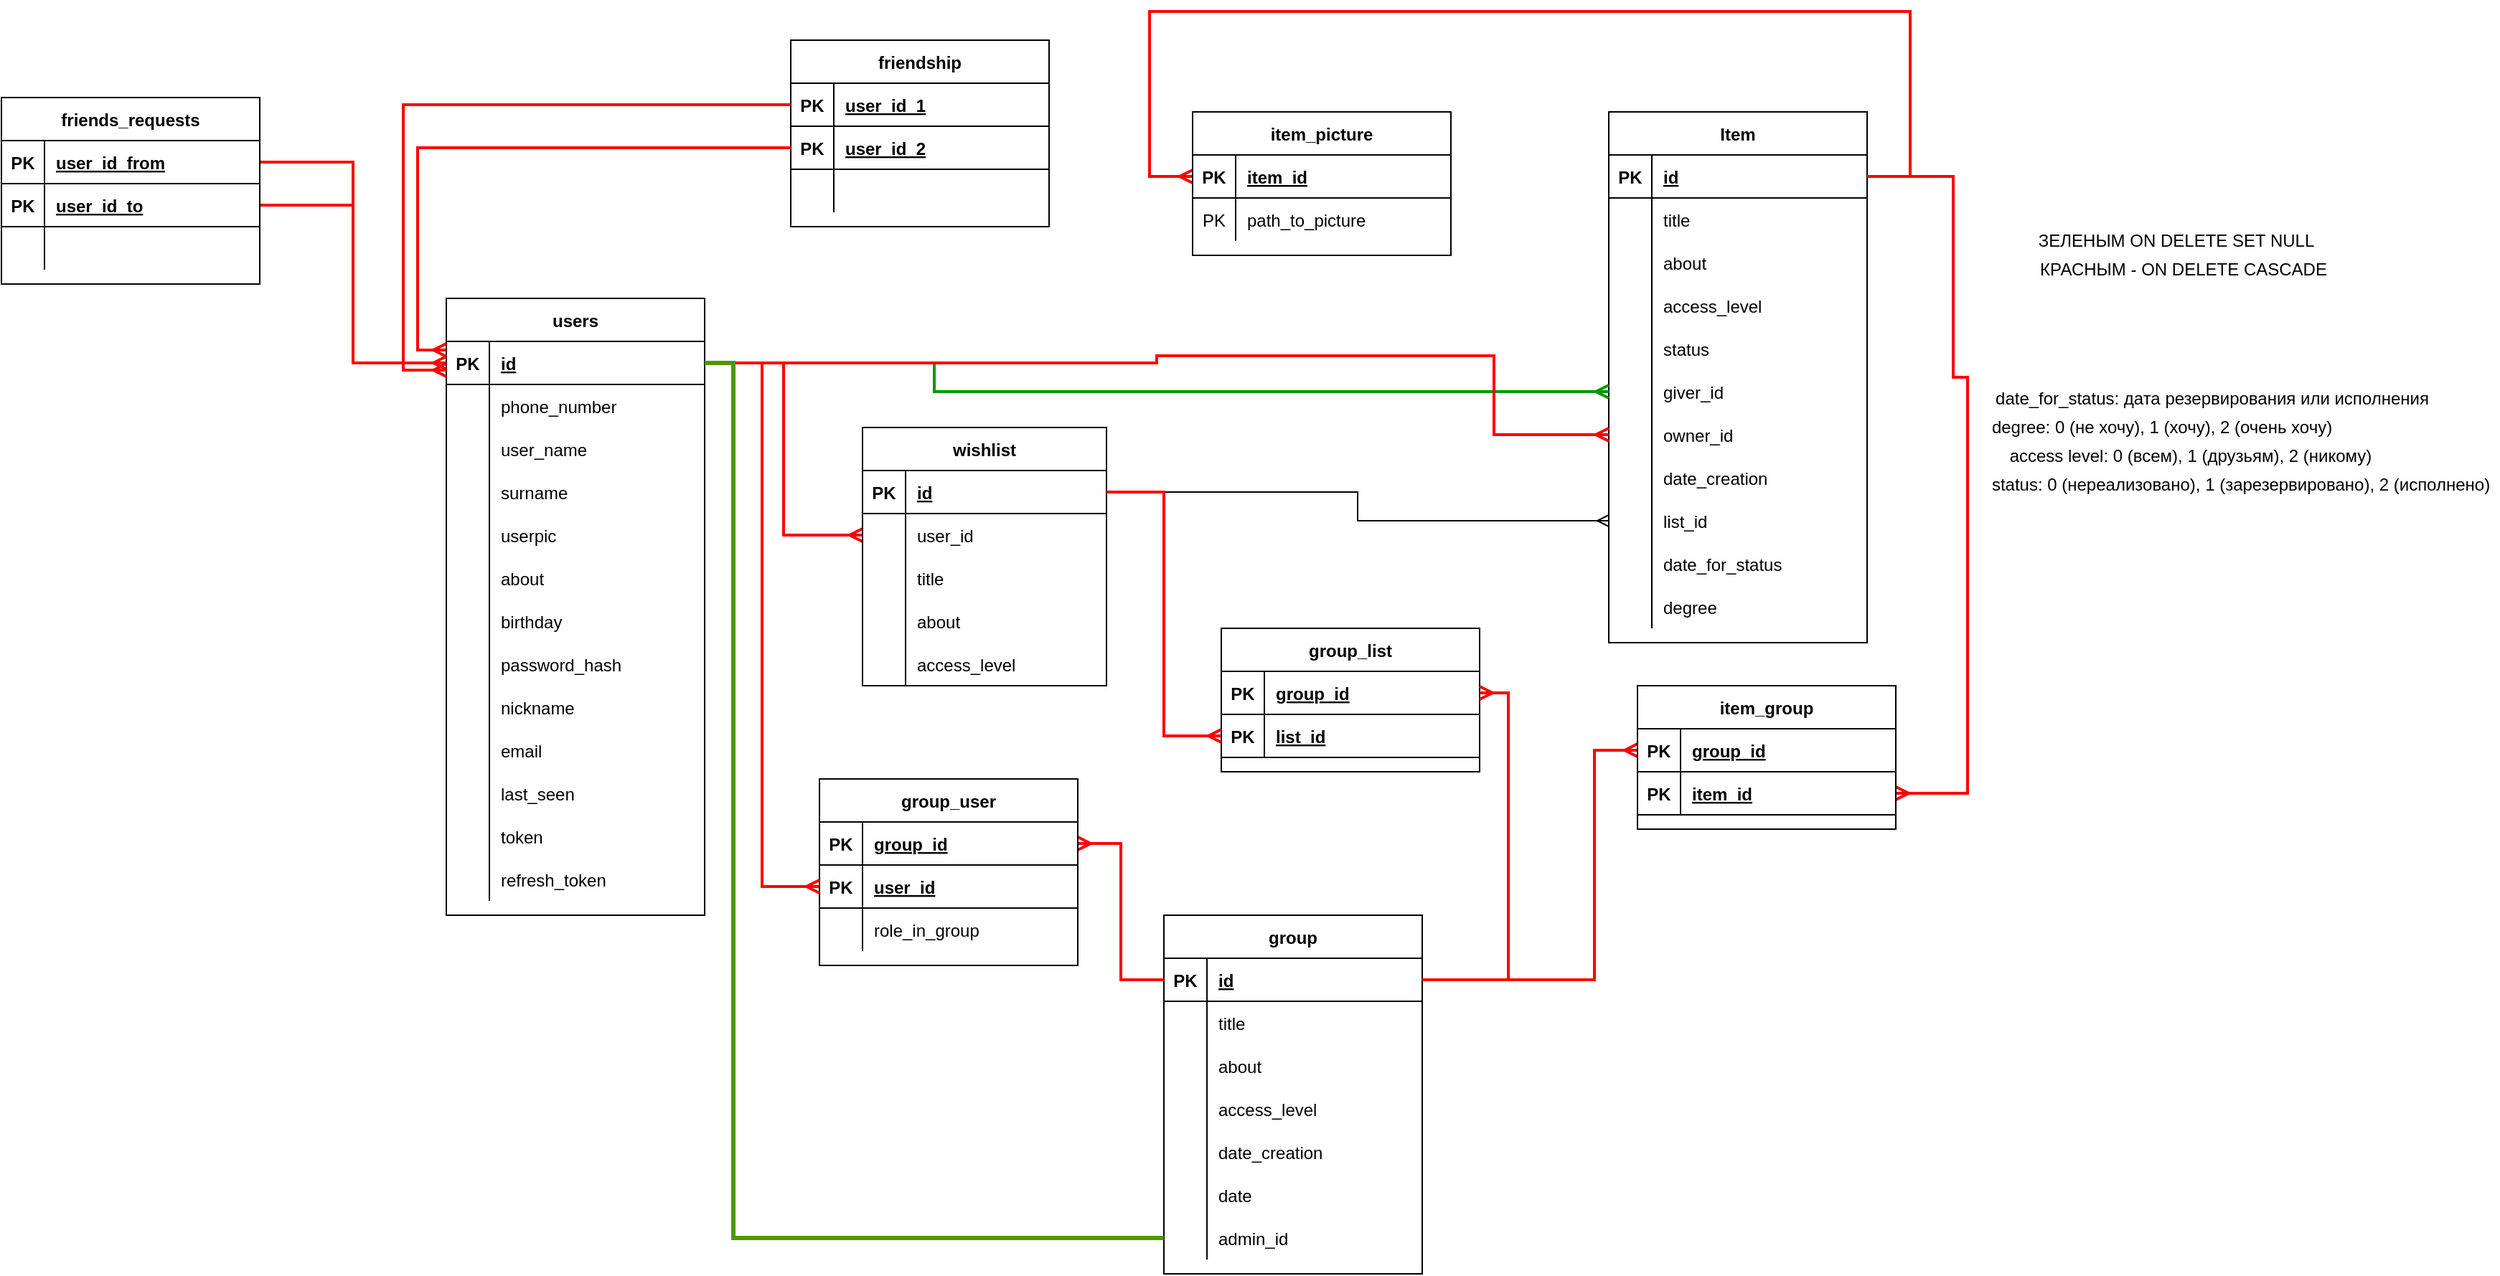 <mxfile version="13.6.2" type="device"><diagram name="Page-1" id="e56a1550-8fbb-45ad-956c-1786394a9013"><mxGraphModel dx="3131" dy="2024" grid="1" gridSize="10" guides="1" tooltips="1" connect="1" arrows="1" fold="1" page="1" pageScale="1" pageWidth="1100" pageHeight="850" background="#ffffff" math="0" shadow="0"><root><mxCell id="0"/><mxCell id="1" parent="0"/><mxCell id="IIOtqMFTye9KN0V40YBl-3" value="users" style="shape=table;startSize=30;container=1;collapsible=1;childLayout=tableLayout;fixedRows=1;rowLines=0;fontStyle=1;align=center;resizeLast=1;" parent="1" vertex="1"><mxGeometry x="50" y="50" width="180" height="430" as="geometry"/></mxCell><mxCell id="IIOtqMFTye9KN0V40YBl-4" value="" style="shape=partialRectangle;collapsible=0;dropTarget=0;pointerEvents=0;fillColor=none;top=0;left=0;bottom=1;right=0;points=[[0,0.5],[1,0.5]];portConstraint=eastwest;" parent="IIOtqMFTye9KN0V40YBl-3" vertex="1"><mxGeometry y="30" width="180" height="30" as="geometry"/></mxCell><mxCell id="IIOtqMFTye9KN0V40YBl-5" value="PK" style="shape=partialRectangle;connectable=0;fillColor=none;top=0;left=0;bottom=0;right=0;fontStyle=1;overflow=hidden;" parent="IIOtqMFTye9KN0V40YBl-4" vertex="1"><mxGeometry width="30" height="30" as="geometry"/></mxCell><mxCell id="IIOtqMFTye9KN0V40YBl-6" value="id" style="shape=partialRectangle;connectable=0;fillColor=none;top=0;left=0;bottom=0;right=0;align=left;spacingLeft=6;fontStyle=5;overflow=hidden;" parent="IIOtqMFTye9KN0V40YBl-4" vertex="1"><mxGeometry x="30" width="150" height="30" as="geometry"/></mxCell><mxCell id="IIOtqMFTye9KN0V40YBl-7" value="" style="shape=partialRectangle;collapsible=0;dropTarget=0;pointerEvents=0;fillColor=none;top=0;left=0;bottom=0;right=0;points=[[0,0.5],[1,0.5]];portConstraint=eastwest;" parent="IIOtqMFTye9KN0V40YBl-3" vertex="1"><mxGeometry y="60" width="180" height="30" as="geometry"/></mxCell><mxCell id="IIOtqMFTye9KN0V40YBl-8" value="" style="shape=partialRectangle;connectable=0;fillColor=none;top=0;left=0;bottom=0;right=0;editable=1;overflow=hidden;" parent="IIOtqMFTye9KN0V40YBl-7" vertex="1"><mxGeometry width="30" height="30" as="geometry"/></mxCell><mxCell id="IIOtqMFTye9KN0V40YBl-9" value="phone_number" style="shape=partialRectangle;connectable=0;fillColor=none;top=0;left=0;bottom=0;right=0;align=left;spacingLeft=6;overflow=hidden;" parent="IIOtqMFTye9KN0V40YBl-7" vertex="1"><mxGeometry x="30" width="150" height="30" as="geometry"/></mxCell><mxCell id="IIOtqMFTye9KN0V40YBl-10" value="" style="shape=partialRectangle;collapsible=0;dropTarget=0;pointerEvents=0;fillColor=none;top=0;left=0;bottom=0;right=0;points=[[0,0.5],[1,0.5]];portConstraint=eastwest;" parent="IIOtqMFTye9KN0V40YBl-3" vertex="1"><mxGeometry y="90" width="180" height="30" as="geometry"/></mxCell><mxCell id="IIOtqMFTye9KN0V40YBl-11" value="" style="shape=partialRectangle;connectable=0;fillColor=none;top=0;left=0;bottom=0;right=0;editable=1;overflow=hidden;" parent="IIOtqMFTye9KN0V40YBl-10" vertex="1"><mxGeometry width="30" height="30" as="geometry"/></mxCell><mxCell id="IIOtqMFTye9KN0V40YBl-12" value="user_name" style="shape=partialRectangle;connectable=0;fillColor=none;top=0;left=0;bottom=0;right=0;align=left;spacingLeft=6;overflow=hidden;" parent="IIOtqMFTye9KN0V40YBl-10" vertex="1"><mxGeometry x="30" width="150" height="30" as="geometry"/></mxCell><mxCell id="IIOtqMFTye9KN0V40YBl-13" value="" style="shape=partialRectangle;collapsible=0;dropTarget=0;pointerEvents=0;fillColor=none;top=0;left=0;bottom=0;right=0;points=[[0,0.5],[1,0.5]];portConstraint=eastwest;" parent="IIOtqMFTye9KN0V40YBl-3" vertex="1"><mxGeometry y="120" width="180" height="30" as="geometry"/></mxCell><mxCell id="IIOtqMFTye9KN0V40YBl-14" value="" style="shape=partialRectangle;connectable=0;fillColor=none;top=0;left=0;bottom=0;right=0;editable=1;overflow=hidden;" parent="IIOtqMFTye9KN0V40YBl-13" vertex="1"><mxGeometry width="30" height="30" as="geometry"/></mxCell><mxCell id="IIOtqMFTye9KN0V40YBl-15" value="surname" style="shape=partialRectangle;connectable=0;fillColor=none;top=0;left=0;bottom=0;right=0;align=left;spacingLeft=6;overflow=hidden;" parent="IIOtqMFTye9KN0V40YBl-13" vertex="1"><mxGeometry x="30" width="150" height="30" as="geometry"/></mxCell><mxCell id="IIOtqMFTye9KN0V40YBl-61" value="" style="shape=partialRectangle;collapsible=0;dropTarget=0;pointerEvents=0;fillColor=none;top=0;left=0;bottom=0;right=0;points=[[0,0.5],[1,0.5]];portConstraint=eastwest;" parent="IIOtqMFTye9KN0V40YBl-3" vertex="1"><mxGeometry y="150" width="180" height="30" as="geometry"/></mxCell><mxCell id="IIOtqMFTye9KN0V40YBl-62" value="" style="shape=partialRectangle;connectable=0;fillColor=none;top=0;left=0;bottom=0;right=0;editable=1;overflow=hidden;" parent="IIOtqMFTye9KN0V40YBl-61" vertex="1"><mxGeometry width="30" height="30" as="geometry"/></mxCell><mxCell id="IIOtqMFTye9KN0V40YBl-63" value="userpic" style="shape=partialRectangle;connectable=0;fillColor=none;top=0;left=0;bottom=0;right=0;align=left;spacingLeft=6;overflow=hidden;" parent="IIOtqMFTye9KN0V40YBl-61" vertex="1"><mxGeometry x="30" width="150" height="30" as="geometry"/></mxCell><mxCell id="IIOtqMFTye9KN0V40YBl-64" value="" style="shape=partialRectangle;collapsible=0;dropTarget=0;pointerEvents=0;fillColor=none;top=0;left=0;bottom=0;right=0;points=[[0,0.5],[1,0.5]];portConstraint=eastwest;" parent="IIOtqMFTye9KN0V40YBl-3" vertex="1"><mxGeometry y="180" width="180" height="30" as="geometry"/></mxCell><mxCell id="IIOtqMFTye9KN0V40YBl-65" value="" style="shape=partialRectangle;connectable=0;fillColor=none;top=0;left=0;bottom=0;right=0;editable=1;overflow=hidden;" parent="IIOtqMFTye9KN0V40YBl-64" vertex="1"><mxGeometry width="30" height="30" as="geometry"/></mxCell><mxCell id="IIOtqMFTye9KN0V40YBl-66" value="about" style="shape=partialRectangle;connectable=0;fillColor=none;top=0;left=0;bottom=0;right=0;align=left;spacingLeft=6;overflow=hidden;" parent="IIOtqMFTye9KN0V40YBl-64" vertex="1"><mxGeometry x="30" width="150" height="30" as="geometry"/></mxCell><mxCell id="9HHiYU_C0pXBJQr-bdQ1-1" value="" style="shape=partialRectangle;collapsible=0;dropTarget=0;pointerEvents=0;fillColor=none;top=0;left=0;bottom=0;right=0;points=[[0,0.5],[1,0.5]];portConstraint=eastwest;" parent="IIOtqMFTye9KN0V40YBl-3" vertex="1"><mxGeometry y="210" width="180" height="30" as="geometry"/></mxCell><mxCell id="9HHiYU_C0pXBJQr-bdQ1-2" value="" style="shape=partialRectangle;connectable=0;fillColor=none;top=0;left=0;bottom=0;right=0;editable=1;overflow=hidden;" parent="9HHiYU_C0pXBJQr-bdQ1-1" vertex="1"><mxGeometry width="30" height="30" as="geometry"/></mxCell><mxCell id="9HHiYU_C0pXBJQr-bdQ1-3" value="birthday" style="shape=partialRectangle;connectable=0;fillColor=none;top=0;left=0;bottom=0;right=0;align=left;spacingLeft=6;overflow=hidden;" parent="9HHiYU_C0pXBJQr-bdQ1-1" vertex="1"><mxGeometry x="30" width="150" height="30" as="geometry"/></mxCell><mxCell id="wVxshqWMa3lvSobCaN4X-7" value="" style="shape=partialRectangle;collapsible=0;dropTarget=0;pointerEvents=0;fillColor=none;top=0;left=0;bottom=0;right=0;points=[[0,0.5],[1,0.5]];portConstraint=eastwest;" parent="IIOtqMFTye9KN0V40YBl-3" vertex="1"><mxGeometry y="240" width="180" height="30" as="geometry"/></mxCell><mxCell id="wVxshqWMa3lvSobCaN4X-8" value="" style="shape=partialRectangle;connectable=0;fillColor=none;top=0;left=0;bottom=0;right=0;editable=1;overflow=hidden;" parent="wVxshqWMa3lvSobCaN4X-7" vertex="1"><mxGeometry width="30" height="30" as="geometry"/></mxCell><mxCell id="wVxshqWMa3lvSobCaN4X-9" value="password_hash" style="shape=partialRectangle;connectable=0;fillColor=none;top=0;left=0;bottom=0;right=0;align=left;spacingLeft=6;overflow=hidden;" parent="wVxshqWMa3lvSobCaN4X-7" vertex="1"><mxGeometry x="30" width="150" height="30" as="geometry"/></mxCell><mxCell id="9HHiYU_C0pXBJQr-bdQ1-4" value="" style="shape=partialRectangle;collapsible=0;dropTarget=0;pointerEvents=0;fillColor=none;top=0;left=0;bottom=0;right=0;points=[[0,0.5],[1,0.5]];portConstraint=eastwest;" parent="IIOtqMFTye9KN0V40YBl-3" vertex="1"><mxGeometry y="270" width="180" height="30" as="geometry"/></mxCell><mxCell id="9HHiYU_C0pXBJQr-bdQ1-5" value="" style="shape=partialRectangle;connectable=0;fillColor=none;top=0;left=0;bottom=0;right=0;editable=1;overflow=hidden;" parent="9HHiYU_C0pXBJQr-bdQ1-4" vertex="1"><mxGeometry width="30" height="30" as="geometry"/></mxCell><mxCell id="9HHiYU_C0pXBJQr-bdQ1-6" value="nickname" style="shape=partialRectangle;connectable=0;fillColor=none;top=0;left=0;bottom=0;right=0;align=left;spacingLeft=6;overflow=hidden;" parent="9HHiYU_C0pXBJQr-bdQ1-4" vertex="1"><mxGeometry x="30" width="150" height="30" as="geometry"/></mxCell><mxCell id="wVxshqWMa3lvSobCaN4X-10" value="" style="shape=partialRectangle;collapsible=0;dropTarget=0;pointerEvents=0;fillColor=none;top=0;left=0;bottom=0;right=0;points=[[0,0.5],[1,0.5]];portConstraint=eastwest;" parent="IIOtqMFTye9KN0V40YBl-3" vertex="1"><mxGeometry y="300" width="180" height="30" as="geometry"/></mxCell><mxCell id="wVxshqWMa3lvSobCaN4X-11" value="" style="shape=partialRectangle;connectable=0;fillColor=none;top=0;left=0;bottom=0;right=0;editable=1;overflow=hidden;" parent="wVxshqWMa3lvSobCaN4X-10" vertex="1"><mxGeometry width="30" height="30" as="geometry"/></mxCell><mxCell id="wVxshqWMa3lvSobCaN4X-12" value="email" style="shape=partialRectangle;connectable=0;fillColor=none;top=0;left=0;bottom=0;right=0;align=left;spacingLeft=6;overflow=hidden;" parent="wVxshqWMa3lvSobCaN4X-10" vertex="1"><mxGeometry x="30" width="150" height="30" as="geometry"/></mxCell><mxCell id="9HHiYU_C0pXBJQr-bdQ1-64" value="" style="shape=partialRectangle;collapsible=0;dropTarget=0;pointerEvents=0;fillColor=none;top=0;left=0;bottom=0;right=0;points=[[0,0.5],[1,0.5]];portConstraint=eastwest;" parent="IIOtqMFTye9KN0V40YBl-3" vertex="1"><mxGeometry y="330" width="180" height="30" as="geometry"/></mxCell><mxCell id="9HHiYU_C0pXBJQr-bdQ1-65" value="" style="shape=partialRectangle;connectable=0;fillColor=none;top=0;left=0;bottom=0;right=0;editable=1;overflow=hidden;" parent="9HHiYU_C0pXBJQr-bdQ1-64" vertex="1"><mxGeometry width="30" height="30" as="geometry"/></mxCell><mxCell id="9HHiYU_C0pXBJQr-bdQ1-66" value="last_seen" style="shape=partialRectangle;connectable=0;fillColor=none;top=0;left=0;bottom=0;right=0;align=left;spacingLeft=6;overflow=hidden;" parent="9HHiYU_C0pXBJQr-bdQ1-64" vertex="1"><mxGeometry x="30" width="150" height="30" as="geometry"/></mxCell><mxCell id="qOTaY9W5OBrxQEoX92ps-3" value="" style="shape=partialRectangle;collapsible=0;dropTarget=0;pointerEvents=0;fillColor=none;top=0;left=0;bottom=0;right=0;points=[[0,0.5],[1,0.5]];portConstraint=eastwest;" parent="IIOtqMFTye9KN0V40YBl-3" vertex="1"><mxGeometry y="360" width="180" height="30" as="geometry"/></mxCell><mxCell id="qOTaY9W5OBrxQEoX92ps-4" value="" style="shape=partialRectangle;connectable=0;fillColor=none;top=0;left=0;bottom=0;right=0;editable=1;overflow=hidden;" parent="qOTaY9W5OBrxQEoX92ps-3" vertex="1"><mxGeometry width="30" height="30" as="geometry"/></mxCell><mxCell id="qOTaY9W5OBrxQEoX92ps-5" value="token" style="shape=partialRectangle;connectable=0;fillColor=none;top=0;left=0;bottom=0;right=0;align=left;spacingLeft=6;overflow=hidden;" parent="qOTaY9W5OBrxQEoX92ps-3" vertex="1"><mxGeometry x="30" width="150" height="30" as="geometry"/></mxCell><mxCell id="rJw-iXFYRfuMG_GMG_CK-58" value="" style="shape=partialRectangle;collapsible=0;dropTarget=0;pointerEvents=0;fillColor=none;top=0;left=0;bottom=0;right=0;points=[[0,0.5],[1,0.5]];portConstraint=eastwest;" parent="IIOtqMFTye9KN0V40YBl-3" vertex="1"><mxGeometry y="390" width="180" height="30" as="geometry"/></mxCell><mxCell id="rJw-iXFYRfuMG_GMG_CK-59" value="" style="shape=partialRectangle;connectable=0;fillColor=none;top=0;left=0;bottom=0;right=0;editable=1;overflow=hidden;" parent="rJw-iXFYRfuMG_GMG_CK-58" vertex="1"><mxGeometry width="30" height="30" as="geometry"/></mxCell><mxCell id="rJw-iXFYRfuMG_GMG_CK-60" value="refresh_token" style="shape=partialRectangle;connectable=0;fillColor=none;top=0;left=0;bottom=0;right=0;align=left;spacingLeft=6;overflow=hidden;" parent="rJw-iXFYRfuMG_GMG_CK-58" vertex="1"><mxGeometry x="30" width="150" height="30" as="geometry"/></mxCell><mxCell id="IIOtqMFTye9KN0V40YBl-94" style="edgeStyle=orthogonalEdgeStyle;rounded=0;orthogonalLoop=1;jettySize=auto;html=1;exitX=1;exitY=0.5;exitDx=0;exitDy=0;entryX=0;entryY=0.5;entryDx=0;entryDy=0;endArrow=ERmany;endFill=0;strokeColor=#FF0000;strokeWidth=2;" parent="1" source="IIOtqMFTye9KN0V40YBl-4" target="IIOtqMFTye9KN0V40YBl-85" edge="1"><mxGeometry relative="1" as="geometry"/></mxCell><mxCell id="IIOtqMFTye9KN0V40YBl-29" value="group" style="shape=table;startSize=30;container=1;collapsible=1;childLayout=tableLayout;fixedRows=1;rowLines=0;fontStyle=1;align=center;resizeLast=1;" parent="1" vertex="1"><mxGeometry x="550" y="480" width="180" height="250" as="geometry"/></mxCell><mxCell id="IIOtqMFTye9KN0V40YBl-30" value="" style="shape=partialRectangle;collapsible=0;dropTarget=0;pointerEvents=0;fillColor=none;top=0;left=0;bottom=1;right=0;points=[[0,0.5],[1,0.5]];portConstraint=eastwest;" parent="IIOtqMFTye9KN0V40YBl-29" vertex="1"><mxGeometry y="30" width="180" height="30" as="geometry"/></mxCell><mxCell id="IIOtqMFTye9KN0V40YBl-31" value="PK" style="shape=partialRectangle;connectable=0;fillColor=none;top=0;left=0;bottom=0;right=0;fontStyle=1;overflow=hidden;" parent="IIOtqMFTye9KN0V40YBl-30" vertex="1"><mxGeometry width="30" height="30" as="geometry"/></mxCell><mxCell id="IIOtqMFTye9KN0V40YBl-32" value="id" style="shape=partialRectangle;connectable=0;fillColor=none;top=0;left=0;bottom=0;right=0;align=left;spacingLeft=6;fontStyle=5;overflow=hidden;" parent="IIOtqMFTye9KN0V40YBl-30" vertex="1"><mxGeometry x="30" width="150" height="30" as="geometry"/></mxCell><mxCell id="IIOtqMFTye9KN0V40YBl-33" value="" style="shape=partialRectangle;collapsible=0;dropTarget=0;pointerEvents=0;fillColor=none;top=0;left=0;bottom=0;right=0;points=[[0,0.5],[1,0.5]];portConstraint=eastwest;" parent="IIOtqMFTye9KN0V40YBl-29" vertex="1"><mxGeometry y="60" width="180" height="30" as="geometry"/></mxCell><mxCell id="IIOtqMFTye9KN0V40YBl-34" value="" style="shape=partialRectangle;connectable=0;fillColor=none;top=0;left=0;bottom=0;right=0;editable=1;overflow=hidden;" parent="IIOtqMFTye9KN0V40YBl-33" vertex="1"><mxGeometry width="30" height="30" as="geometry"/></mxCell><mxCell id="IIOtqMFTye9KN0V40YBl-35" value="title" style="shape=partialRectangle;connectable=0;fillColor=none;top=0;left=0;bottom=0;right=0;align=left;spacingLeft=6;overflow=hidden;" parent="IIOtqMFTye9KN0V40YBl-33" vertex="1"><mxGeometry x="30" width="150" height="30" as="geometry"/></mxCell><mxCell id="IIOtqMFTye9KN0V40YBl-36" value="" style="shape=partialRectangle;collapsible=0;dropTarget=0;pointerEvents=0;fillColor=none;top=0;left=0;bottom=0;right=0;points=[[0,0.5],[1,0.5]];portConstraint=eastwest;" parent="IIOtqMFTye9KN0V40YBl-29" vertex="1"><mxGeometry y="90" width="180" height="30" as="geometry"/></mxCell><mxCell id="IIOtqMFTye9KN0V40YBl-37" value="" style="shape=partialRectangle;connectable=0;fillColor=none;top=0;left=0;bottom=0;right=0;editable=1;overflow=hidden;" parent="IIOtqMFTye9KN0V40YBl-36" vertex="1"><mxGeometry width="30" height="30" as="geometry"/></mxCell><mxCell id="IIOtqMFTye9KN0V40YBl-38" value="about" style="shape=partialRectangle;connectable=0;fillColor=none;top=0;left=0;bottom=0;right=0;align=left;spacingLeft=6;overflow=hidden;" parent="IIOtqMFTye9KN0V40YBl-36" vertex="1"><mxGeometry x="30" width="150" height="30" as="geometry"/></mxCell><mxCell id="QzwkcTom_vMBd4Zuhqg8-27" value="" style="shape=partialRectangle;collapsible=0;dropTarget=0;pointerEvents=0;fillColor=none;top=0;left=0;bottom=0;right=0;points=[[0,0.5],[1,0.5]];portConstraint=eastwest;" parent="IIOtqMFTye9KN0V40YBl-29" vertex="1"><mxGeometry y="120" width="180" height="30" as="geometry"/></mxCell><mxCell id="QzwkcTom_vMBd4Zuhqg8-28" value="" style="shape=partialRectangle;connectable=0;fillColor=none;top=0;left=0;bottom=0;right=0;editable=1;overflow=hidden;" parent="QzwkcTom_vMBd4Zuhqg8-27" vertex="1"><mxGeometry width="30" height="30" as="geometry"/></mxCell><mxCell id="QzwkcTom_vMBd4Zuhqg8-29" value="access_level" style="shape=partialRectangle;connectable=0;fillColor=none;top=0;left=0;bottom=0;right=0;align=left;spacingLeft=6;overflow=hidden;" parent="QzwkcTom_vMBd4Zuhqg8-27" vertex="1"><mxGeometry x="30" width="150" height="30" as="geometry"/></mxCell><mxCell id="QzwkcTom_vMBd4Zuhqg8-30" value="" style="shape=partialRectangle;collapsible=0;dropTarget=0;pointerEvents=0;fillColor=none;top=0;left=0;bottom=0;right=0;points=[[0,0.5],[1,0.5]];portConstraint=eastwest;" parent="IIOtqMFTye9KN0V40YBl-29" vertex="1"><mxGeometry y="150" width="180" height="30" as="geometry"/></mxCell><mxCell id="QzwkcTom_vMBd4Zuhqg8-31" value="" style="shape=partialRectangle;connectable=0;fillColor=none;top=0;left=0;bottom=0;right=0;editable=1;overflow=hidden;" parent="QzwkcTom_vMBd4Zuhqg8-30" vertex="1"><mxGeometry width="30" height="30" as="geometry"/></mxCell><mxCell id="QzwkcTom_vMBd4Zuhqg8-32" value="date_creation" style="shape=partialRectangle;connectable=0;fillColor=none;top=0;left=0;bottom=0;right=0;align=left;spacingLeft=6;overflow=hidden;" parent="QzwkcTom_vMBd4Zuhqg8-30" vertex="1"><mxGeometry x="30" width="150" height="30" as="geometry"/></mxCell><mxCell id="Wduv5U0gaLyTDMlgZV-o-1" value="" style="shape=partialRectangle;collapsible=0;dropTarget=0;pointerEvents=0;fillColor=none;top=0;left=0;bottom=0;right=0;points=[[0,0.5],[1,0.5]];portConstraint=eastwest;" parent="IIOtqMFTye9KN0V40YBl-29" vertex="1"><mxGeometry y="180" width="180" height="30" as="geometry"/></mxCell><mxCell id="Wduv5U0gaLyTDMlgZV-o-2" value="" style="shape=partialRectangle;connectable=0;fillColor=none;top=0;left=0;bottom=0;right=0;editable=1;overflow=hidden;" parent="Wduv5U0gaLyTDMlgZV-o-1" vertex="1"><mxGeometry width="30" height="30" as="geometry"/></mxCell><mxCell id="Wduv5U0gaLyTDMlgZV-o-3" value="date" style="shape=partialRectangle;connectable=0;fillColor=none;top=0;left=0;bottom=0;right=0;align=left;spacingLeft=6;overflow=hidden;" parent="Wduv5U0gaLyTDMlgZV-o-1" vertex="1"><mxGeometry x="30" width="150" height="30" as="geometry"/></mxCell><mxCell id="IIOtqMFTye9KN0V40YBl-39" value="" style="shape=partialRectangle;collapsible=0;dropTarget=0;pointerEvents=0;fillColor=none;top=0;left=0;bottom=0;right=0;points=[[0,0.5],[1,0.5]];portConstraint=eastwest;" parent="IIOtqMFTye9KN0V40YBl-29" vertex="1"><mxGeometry y="210" width="180" height="30" as="geometry"/></mxCell><mxCell id="IIOtqMFTye9KN0V40YBl-40" value="" style="shape=partialRectangle;connectable=0;fillColor=none;top=0;left=0;bottom=0;right=0;editable=1;overflow=hidden;" parent="IIOtqMFTye9KN0V40YBl-39" vertex="1"><mxGeometry width="30" height="30" as="geometry"/></mxCell><mxCell id="IIOtqMFTye9KN0V40YBl-41" value="admin_id" style="shape=partialRectangle;connectable=0;fillColor=none;top=0;left=0;bottom=0;right=0;align=left;spacingLeft=6;overflow=hidden;" parent="IIOtqMFTye9KN0V40YBl-39" vertex="1"><mxGeometry x="30" width="150" height="30" as="geometry"/></mxCell><mxCell id="IIOtqMFTye9KN0V40YBl-132" style="edgeStyle=orthogonalEdgeStyle;rounded=0;orthogonalLoop=1;jettySize=auto;html=1;exitX=1;exitY=0.5;exitDx=0;exitDy=0;endArrow=ERmany;endFill=0;entryX=0;entryY=0.5;entryDx=0;entryDy=0;" parent="1" source="IIOtqMFTye9KN0V40YBl-82" target="9HHiYU_C0pXBJQr-bdQ1-72" edge="1"><mxGeometry relative="1" as="geometry"><mxPoint x="750" y="195" as="targetPoint"/></mxGeometry></mxCell><mxCell id="IIOtqMFTye9KN0V40YBl-141" style="edgeStyle=orthogonalEdgeStyle;rounded=0;orthogonalLoop=1;jettySize=auto;html=1;exitX=1;exitY=0.5;exitDx=0;exitDy=0;entryX=0;entryY=0.5;entryDx=0;entryDy=0;endArrow=ERmany;endFill=0;strokeColor=#FF0000;strokeWidth=2;" parent="1" source="IIOtqMFTye9KN0V40YBl-30" target="IIOtqMFTye9KN0V40YBl-135" edge="1"><mxGeometry relative="1" as="geometry"><Array as="points"><mxPoint x="850" y="525"/><mxPoint x="850" y="365"/></Array></mxGeometry></mxCell><mxCell id="IIOtqMFTye9KN0V40YBl-147" style="edgeStyle=orthogonalEdgeStyle;rounded=0;orthogonalLoop=1;jettySize=auto;html=1;exitX=1;exitY=0.5;exitDx=0;exitDy=0;entryX=1;entryY=0.5;entryDx=0;entryDy=0;endArrow=ERmany;endFill=0;strokeColor=#FF0000;strokeWidth=2;" parent="1" source="IIOtqMFTye9KN0V40YBl-43" target="IIOtqMFTye9KN0V40YBl-138" edge="1"><mxGeometry relative="1" as="geometry"><Array as="points"><mxPoint x="1100" y="-35"/><mxPoint x="1100" y="105"/><mxPoint x="1110" y="105"/><mxPoint x="1110" y="395"/></Array></mxGeometry></mxCell><mxCell id="RiudDo5RsYSVDOhh2qD_-5" style="edgeStyle=orthogonalEdgeStyle;rounded=0;orthogonalLoop=1;jettySize=auto;html=1;exitX=0;exitY=0.5;exitDx=0;exitDy=0;entryX=1;entryY=0.5;entryDx=0;entryDy=0;endArrow=ERmany;endFill=0;strokeColor=#FF0008;strokeWidth=2;" parent="1" source="IIOtqMFTye9KN0V40YBl-30" target="IIOtqMFTye9KN0V40YBl-100" edge="1"><mxGeometry relative="1" as="geometry"/></mxCell><mxCell id="6OIXaq1Bzhz1kCrdEbTt-8" value="friendship" style="shape=table;startSize=30;container=1;collapsible=1;childLayout=tableLayout;fixedRows=1;rowLines=0;fontStyle=1;align=center;resizeLast=1;" parent="1" vertex="1"><mxGeometry x="290" y="-130" width="180" height="130" as="geometry"/></mxCell><mxCell id="6OIXaq1Bzhz1kCrdEbTt-9" value="" style="shape=partialRectangle;collapsible=0;dropTarget=0;pointerEvents=0;fillColor=none;top=0;left=0;bottom=1;right=0;points=[[0,0.5],[1,0.5]];portConstraint=eastwest;" parent="6OIXaq1Bzhz1kCrdEbTt-8" vertex="1"><mxGeometry y="30" width="180" height="30" as="geometry"/></mxCell><mxCell id="6OIXaq1Bzhz1kCrdEbTt-10" value="PK" style="shape=partialRectangle;connectable=0;fillColor=none;top=0;left=0;bottom=0;right=0;fontStyle=1;overflow=hidden;" parent="6OIXaq1Bzhz1kCrdEbTt-9" vertex="1"><mxGeometry width="30" height="30" as="geometry"/></mxCell><mxCell id="6OIXaq1Bzhz1kCrdEbTt-11" value="user_id_1" style="shape=partialRectangle;connectable=0;fillColor=none;top=0;left=0;bottom=0;right=0;align=left;spacingLeft=6;fontStyle=5;overflow=hidden;" parent="6OIXaq1Bzhz1kCrdEbTt-9" vertex="1"><mxGeometry x="30" width="150" height="30" as="geometry"/></mxCell><mxCell id="6OIXaq1Bzhz1kCrdEbTt-21" value="" style="shape=partialRectangle;collapsible=0;dropTarget=0;pointerEvents=0;fillColor=none;top=0;left=0;bottom=1;right=0;points=[[0,0.5],[1,0.5]];portConstraint=eastwest;" parent="6OIXaq1Bzhz1kCrdEbTt-8" vertex="1"><mxGeometry y="60" width="180" height="30" as="geometry"/></mxCell><mxCell id="6OIXaq1Bzhz1kCrdEbTt-22" value="PK" style="shape=partialRectangle;connectable=0;fillColor=none;top=0;left=0;bottom=0;right=0;fontStyle=1;overflow=hidden;" parent="6OIXaq1Bzhz1kCrdEbTt-21" vertex="1"><mxGeometry width="30" height="30" as="geometry"/></mxCell><mxCell id="6OIXaq1Bzhz1kCrdEbTt-23" value="user_id_2" style="shape=partialRectangle;connectable=0;fillColor=none;top=0;left=0;bottom=0;right=0;align=left;spacingLeft=6;fontStyle=5;overflow=hidden;" parent="6OIXaq1Bzhz1kCrdEbTt-21" vertex="1"><mxGeometry x="30" width="150" height="30" as="geometry"/></mxCell><mxCell id="6OIXaq1Bzhz1kCrdEbTt-18" value="" style="shape=partialRectangle;collapsible=0;dropTarget=0;pointerEvents=0;fillColor=none;top=0;left=0;bottom=0;right=0;points=[[0,0.5],[1,0.5]];portConstraint=eastwest;" parent="6OIXaq1Bzhz1kCrdEbTt-8" vertex="1"><mxGeometry y="90" width="180" height="30" as="geometry"/></mxCell><mxCell id="6OIXaq1Bzhz1kCrdEbTt-19" value="" style="shape=partialRectangle;connectable=0;fillColor=none;top=0;left=0;bottom=0;right=0;editable=1;overflow=hidden;" parent="6OIXaq1Bzhz1kCrdEbTt-18" vertex="1"><mxGeometry width="30" height="30" as="geometry"/></mxCell><mxCell id="6OIXaq1Bzhz1kCrdEbTt-20" value="" style="shape=partialRectangle;connectable=0;fillColor=none;top=0;left=0;bottom=0;right=0;align=left;spacingLeft=6;overflow=hidden;" parent="6OIXaq1Bzhz1kCrdEbTt-18" vertex="1"><mxGeometry x="30" width="150" height="30" as="geometry"/></mxCell><mxCell id="6OIXaq1Bzhz1kCrdEbTt-24" style="edgeStyle=orthogonalEdgeStyle;rounded=0;orthogonalLoop=1;jettySize=auto;html=1;exitX=0;exitY=0.2;exitDx=0;exitDy=0;entryX=0;entryY=0.5;entryDx=0;entryDy=0;endArrow=none;endFill=0;startArrow=ERmany;startFill=0;exitPerimeter=0;strokeColor=#FF0000;strokeWidth=2;" parent="1" source="IIOtqMFTye9KN0V40YBl-4" target="6OIXaq1Bzhz1kCrdEbTt-21" edge="1"><mxGeometry relative="1" as="geometry"/></mxCell><mxCell id="rJw-iXFYRfuMG_GMG_CK-1" style="edgeStyle=orthogonalEdgeStyle;rounded=0;orthogonalLoop=1;jettySize=auto;html=1;exitX=0;exitY=0.5;exitDx=0;exitDy=0;startArrow=none;startFill=0;endArrow=ERmany;endFill=0;strokeWidth=2;strokeColor=#FF0000;" parent="1" source="6OIXaq1Bzhz1kCrdEbTt-9" edge="1"><mxGeometry relative="1" as="geometry"><mxPoint x="50" y="100" as="targetPoint"/><Array as="points"><mxPoint x="20" y="-85"/><mxPoint x="20" y="100"/></Array></mxGeometry></mxCell><mxCell id="IIOtqMFTye9KN0V40YBl-99" value="group_user" style="shape=table;startSize=30;container=1;collapsible=1;childLayout=tableLayout;fixedRows=1;rowLines=0;fontStyle=1;align=center;resizeLast=1;" parent="1" vertex="1"><mxGeometry x="310" y="385" width="180" height="130" as="geometry"/></mxCell><mxCell id="IIOtqMFTye9KN0V40YBl-100" value="" style="shape=partialRectangle;collapsible=0;dropTarget=0;pointerEvents=0;fillColor=none;top=0;left=0;bottom=1;right=0;points=[[0,0.5],[1,0.5]];portConstraint=eastwest;" parent="IIOtqMFTye9KN0V40YBl-99" vertex="1"><mxGeometry y="30" width="180" height="30" as="geometry"/></mxCell><mxCell id="IIOtqMFTye9KN0V40YBl-101" value="PK" style="shape=partialRectangle;connectable=0;fillColor=none;top=0;left=0;bottom=0;right=0;fontStyle=1;overflow=hidden;" parent="IIOtqMFTye9KN0V40YBl-100" vertex="1"><mxGeometry width="30" height="30" as="geometry"/></mxCell><mxCell id="IIOtqMFTye9KN0V40YBl-102" value="group_id" style="shape=partialRectangle;connectable=0;fillColor=none;top=0;left=0;bottom=0;right=0;align=left;spacingLeft=6;fontStyle=5;overflow=hidden;" parent="IIOtqMFTye9KN0V40YBl-100" vertex="1"><mxGeometry x="30" width="150" height="30" as="geometry"/></mxCell><mxCell id="RiudDo5RsYSVDOhh2qD_-1" value="" style="shape=partialRectangle;collapsible=0;dropTarget=0;pointerEvents=0;fillColor=none;top=0;left=0;bottom=1;right=0;points=[[0,0.5],[1,0.5]];portConstraint=eastwest;" parent="IIOtqMFTye9KN0V40YBl-99" vertex="1"><mxGeometry y="60" width="180" height="30" as="geometry"/></mxCell><mxCell id="RiudDo5RsYSVDOhh2qD_-2" value="PK" style="shape=partialRectangle;connectable=0;fillColor=none;top=0;left=0;bottom=0;right=0;fontStyle=1;overflow=hidden;" parent="RiudDo5RsYSVDOhh2qD_-1" vertex="1"><mxGeometry width="30" height="30" as="geometry"/></mxCell><mxCell id="RiudDo5RsYSVDOhh2qD_-3" value="user_id" style="shape=partialRectangle;connectable=0;fillColor=none;top=0;left=0;bottom=0;right=0;align=left;spacingLeft=6;fontStyle=5;overflow=hidden;" parent="RiudDo5RsYSVDOhh2qD_-1" vertex="1"><mxGeometry x="30" width="150" height="30" as="geometry"/></mxCell><mxCell id="IIOtqMFTye9KN0V40YBl-109" value="" style="shape=partialRectangle;collapsible=0;dropTarget=0;pointerEvents=0;fillColor=none;top=0;left=0;bottom=0;right=0;points=[[0,0.5],[1,0.5]];portConstraint=eastwest;" parent="IIOtqMFTye9KN0V40YBl-99" vertex="1"><mxGeometry y="90" width="180" height="30" as="geometry"/></mxCell><mxCell id="IIOtqMFTye9KN0V40YBl-110" value="" style="shape=partialRectangle;connectable=0;fillColor=none;top=0;left=0;bottom=0;right=0;editable=1;overflow=hidden;" parent="IIOtqMFTye9KN0V40YBl-109" vertex="1"><mxGeometry width="30" height="30" as="geometry"/></mxCell><mxCell id="IIOtqMFTye9KN0V40YBl-111" value="role_in_group" style="shape=partialRectangle;connectable=0;fillColor=none;top=0;left=0;bottom=0;right=0;align=left;spacingLeft=6;overflow=hidden;" parent="IIOtqMFTye9KN0V40YBl-109" vertex="1"><mxGeometry x="30" width="150" height="30" as="geometry"/></mxCell><mxCell id="8lR998gbkxnMYAO_6TF3-11" style="edgeStyle=orthogonalEdgeStyle;rounded=0;orthogonalLoop=1;jettySize=auto;html=1;exitX=1;exitY=0.5;exitDx=0;exitDy=0;entryX=0;entryY=0.5;entryDx=0;entryDy=0;endArrow=none;endFill=0;strokeColor=#FF0000;strokeWidth=2;" parent="1" source="8lR998gbkxnMYAO_6TF3-2" target="IIOtqMFTye9KN0V40YBl-4" edge="1"><mxGeometry relative="1" as="geometry"/></mxCell><mxCell id="8lR998gbkxnMYAO_6TF3-12" style="edgeStyle=orthogonalEdgeStyle;rounded=0;orthogonalLoop=1;jettySize=auto;html=1;exitX=1;exitY=0.5;exitDx=0;exitDy=0;entryX=0;entryY=0.5;entryDx=0;entryDy=0;endArrow=ERmany;endFill=0;strokeWidth=2;strokeColor=#FF0000;" parent="1" source="8lR998gbkxnMYAO_6TF3-5" target="IIOtqMFTye9KN0V40YBl-4" edge="1"><mxGeometry relative="1" as="geometry"/></mxCell><mxCell id="FOsJmCobUC6JI32xD6tA-1" value="status: 0 (нереализовано), 1 (зарезервировано), 2 (исполнено)" style="text;html=1;align=center;verticalAlign=middle;resizable=0;points=[];autosize=1;" parent="1" vertex="1"><mxGeometry x="1120" y="170" width="360" height="20" as="geometry"/></mxCell><mxCell id="9HHiYU_C0pXBJQr-bdQ1-7" style="edgeStyle=orthogonalEdgeStyle;rounded=0;orthogonalLoop=1;jettySize=auto;html=1;exitX=1;exitY=0.5;exitDx=0;exitDy=0;endArrow=ERmany;endFill=0;strokeColor=#FF0000;strokeWidth=2;" parent="1" source="IIOtqMFTye9KN0V40YBl-4" target="RiudDo5RsYSVDOhh2qD_-1" edge="1"><mxGeometry relative="1" as="geometry"/></mxCell><mxCell id="IIOtqMFTye9KN0V40YBl-42" value="Item" style="shape=table;startSize=30;container=1;collapsible=1;childLayout=tableLayout;fixedRows=1;rowLines=0;fontStyle=1;align=center;resizeLast=1;" parent="1" vertex="1"><mxGeometry x="860" y="-80" width="180" height="370" as="geometry"/></mxCell><mxCell id="IIOtqMFTye9KN0V40YBl-43" value="" style="shape=partialRectangle;collapsible=0;dropTarget=0;pointerEvents=0;fillColor=none;top=0;left=0;bottom=1;right=0;points=[[0,0.5],[1,0.5]];portConstraint=eastwest;" parent="IIOtqMFTye9KN0V40YBl-42" vertex="1"><mxGeometry y="30" width="180" height="30" as="geometry"/></mxCell><mxCell id="IIOtqMFTye9KN0V40YBl-44" value="PK" style="shape=partialRectangle;connectable=0;fillColor=none;top=0;left=0;bottom=0;right=0;fontStyle=1;overflow=hidden;" parent="IIOtqMFTye9KN0V40YBl-43" vertex="1"><mxGeometry width="30" height="30" as="geometry"/></mxCell><mxCell id="IIOtqMFTye9KN0V40YBl-45" value="id" style="shape=partialRectangle;connectable=0;fillColor=none;top=0;left=0;bottom=0;right=0;align=left;spacingLeft=6;fontStyle=5;overflow=hidden;" parent="IIOtqMFTye9KN0V40YBl-43" vertex="1"><mxGeometry x="30" width="150" height="30" as="geometry"/></mxCell><mxCell id="rJw-iXFYRfuMG_GMG_CK-61" value="" style="shape=partialRectangle;collapsible=0;dropTarget=0;pointerEvents=0;fillColor=none;top=0;left=0;bottom=0;right=0;points=[[0,0.5],[1,0.5]];portConstraint=eastwest;" parent="IIOtqMFTye9KN0V40YBl-42" vertex="1"><mxGeometry y="60" width="180" height="30" as="geometry"/></mxCell><mxCell id="rJw-iXFYRfuMG_GMG_CK-62" value="" style="shape=partialRectangle;connectable=0;fillColor=none;top=0;left=0;bottom=0;right=0;editable=1;overflow=hidden;" parent="rJw-iXFYRfuMG_GMG_CK-61" vertex="1"><mxGeometry width="30" height="30" as="geometry"/></mxCell><mxCell id="rJw-iXFYRfuMG_GMG_CK-63" value="title" style="shape=partialRectangle;connectable=0;fillColor=none;top=0;left=0;bottom=0;right=0;align=left;spacingLeft=6;overflow=hidden;" parent="rJw-iXFYRfuMG_GMG_CK-61" vertex="1"><mxGeometry x="30" width="150" height="30" as="geometry"/></mxCell><mxCell id="9HHiYU_C0pXBJQr-bdQ1-45" value="" style="shape=partialRectangle;collapsible=0;dropTarget=0;pointerEvents=0;fillColor=none;top=0;left=0;bottom=0;right=0;points=[[0,0.5],[1,0.5]];portConstraint=eastwest;" parent="IIOtqMFTye9KN0V40YBl-42" vertex="1"><mxGeometry y="90" width="180" height="30" as="geometry"/></mxCell><mxCell id="9HHiYU_C0pXBJQr-bdQ1-46" value="" style="shape=partialRectangle;connectable=0;fillColor=none;top=0;left=0;bottom=0;right=0;editable=1;overflow=hidden;" parent="9HHiYU_C0pXBJQr-bdQ1-45" vertex="1"><mxGeometry width="30" height="30" as="geometry"/></mxCell><mxCell id="9HHiYU_C0pXBJQr-bdQ1-47" value="about" style="shape=partialRectangle;connectable=0;fillColor=none;top=0;left=0;bottom=0;right=0;align=left;spacingLeft=6;overflow=hidden;" parent="9HHiYU_C0pXBJQr-bdQ1-45" vertex="1"><mxGeometry x="30" width="150" height="30" as="geometry"/></mxCell><mxCell id="rJw-iXFYRfuMG_GMG_CK-64" value="" style="shape=partialRectangle;collapsible=0;dropTarget=0;pointerEvents=0;fillColor=none;top=0;left=0;bottom=0;right=0;points=[[0,0.5],[1,0.5]];portConstraint=eastwest;" parent="IIOtqMFTye9KN0V40YBl-42" vertex="1"><mxGeometry y="120" width="180" height="30" as="geometry"/></mxCell><mxCell id="rJw-iXFYRfuMG_GMG_CK-65" value="" style="shape=partialRectangle;connectable=0;fillColor=none;top=0;left=0;bottom=0;right=0;editable=1;overflow=hidden;" parent="rJw-iXFYRfuMG_GMG_CK-64" vertex="1"><mxGeometry width="30" height="30" as="geometry"/></mxCell><mxCell id="rJw-iXFYRfuMG_GMG_CK-66" value="access_level" style="shape=partialRectangle;connectable=0;fillColor=none;top=0;left=0;bottom=0;right=0;align=left;spacingLeft=6;overflow=hidden;" parent="rJw-iXFYRfuMG_GMG_CK-64" vertex="1"><mxGeometry x="30" width="150" height="30" as="geometry"/></mxCell><mxCell id="9HHiYU_C0pXBJQr-bdQ1-40" value="" style="shape=partialRectangle;collapsible=0;dropTarget=0;pointerEvents=0;fillColor=none;top=0;left=0;bottom=0;right=0;points=[[0,0.5],[1,0.5]];portConstraint=eastwest;" parent="IIOtqMFTye9KN0V40YBl-42" vertex="1"><mxGeometry y="150" width="180" height="30" as="geometry"/></mxCell><mxCell id="9HHiYU_C0pXBJQr-bdQ1-41" value="" style="shape=partialRectangle;connectable=0;fillColor=none;top=0;left=0;bottom=0;right=0;editable=1;overflow=hidden;" parent="9HHiYU_C0pXBJQr-bdQ1-40" vertex="1"><mxGeometry width="30" height="30" as="geometry"/></mxCell><mxCell id="9HHiYU_C0pXBJQr-bdQ1-42" value="status" style="shape=partialRectangle;connectable=0;fillColor=none;top=0;left=0;bottom=0;right=0;align=left;spacingLeft=6;overflow=hidden;" parent="9HHiYU_C0pXBJQr-bdQ1-40" vertex="1"><mxGeometry x="30" width="150" height="30" as="geometry"/></mxCell><mxCell id="IIOtqMFTye9KN0V40YBl-52" value="" style="shape=partialRectangle;collapsible=0;dropTarget=0;pointerEvents=0;fillColor=none;top=0;left=0;bottom=0;right=0;points=[[0,0.5],[1,0.5]];portConstraint=eastwest;" parent="IIOtqMFTye9KN0V40YBl-42" vertex="1"><mxGeometry y="180" width="180" height="30" as="geometry"/></mxCell><mxCell id="IIOtqMFTye9KN0V40YBl-53" value="" style="shape=partialRectangle;connectable=0;fillColor=none;top=0;left=0;bottom=0;right=0;editable=1;overflow=hidden;" parent="IIOtqMFTye9KN0V40YBl-52" vertex="1"><mxGeometry width="30" height="30" as="geometry"/></mxCell><mxCell id="IIOtqMFTye9KN0V40YBl-54" value="giver_id" style="shape=partialRectangle;connectable=0;fillColor=none;top=0;left=0;bottom=0;right=0;align=left;spacingLeft=6;overflow=hidden;" parent="IIOtqMFTye9KN0V40YBl-52" vertex="1"><mxGeometry x="30" width="150" height="30" as="geometry"/></mxCell><mxCell id="QzwkcTom_vMBd4Zuhqg8-7" value="" style="shape=partialRectangle;collapsible=0;dropTarget=0;pointerEvents=0;fillColor=none;top=0;left=0;bottom=0;right=0;points=[[0,0.5],[1,0.5]];portConstraint=eastwest;" parent="IIOtqMFTye9KN0V40YBl-42" vertex="1"><mxGeometry y="210" width="180" height="30" as="geometry"/></mxCell><mxCell id="QzwkcTom_vMBd4Zuhqg8-8" value="" style="shape=partialRectangle;connectable=0;fillColor=none;top=0;left=0;bottom=0;right=0;editable=1;overflow=hidden;" parent="QzwkcTom_vMBd4Zuhqg8-7" vertex="1"><mxGeometry width="30" height="30" as="geometry"/></mxCell><mxCell id="QzwkcTom_vMBd4Zuhqg8-9" value="owner_id" style="shape=partialRectangle;connectable=0;fillColor=none;top=0;left=0;bottom=0;right=0;align=left;spacingLeft=6;overflow=hidden;" parent="QzwkcTom_vMBd4Zuhqg8-7" vertex="1"><mxGeometry x="30" width="150" height="30" as="geometry"/></mxCell><mxCell id="QzwkcTom_vMBd4Zuhqg8-11" value="" style="shape=partialRectangle;collapsible=0;dropTarget=0;pointerEvents=0;fillColor=none;top=0;left=0;bottom=0;right=0;points=[[0,0.5],[1,0.5]];portConstraint=eastwest;" parent="IIOtqMFTye9KN0V40YBl-42" vertex="1"><mxGeometry y="240" width="180" height="30" as="geometry"/></mxCell><mxCell id="QzwkcTom_vMBd4Zuhqg8-12" value="" style="shape=partialRectangle;connectable=0;fillColor=none;top=0;left=0;bottom=0;right=0;editable=1;overflow=hidden;" parent="QzwkcTom_vMBd4Zuhqg8-11" vertex="1"><mxGeometry width="30" height="30" as="geometry"/></mxCell><mxCell id="QzwkcTom_vMBd4Zuhqg8-13" value="date_creation" style="shape=partialRectangle;connectable=0;fillColor=none;top=0;left=0;bottom=0;right=0;align=left;spacingLeft=6;overflow=hidden;" parent="QzwkcTom_vMBd4Zuhqg8-11" vertex="1"><mxGeometry x="30" width="150" height="30" as="geometry"/></mxCell><mxCell id="9HHiYU_C0pXBJQr-bdQ1-72" value="" style="shape=partialRectangle;collapsible=0;dropTarget=0;pointerEvents=0;fillColor=none;top=0;left=0;bottom=0;right=0;points=[[0,0.5],[1,0.5]];portConstraint=eastwest;" parent="IIOtqMFTye9KN0V40YBl-42" vertex="1"><mxGeometry y="270" width="180" height="30" as="geometry"/></mxCell><mxCell id="9HHiYU_C0pXBJQr-bdQ1-73" value="" style="shape=partialRectangle;connectable=0;fillColor=none;top=0;left=0;bottom=0;right=0;editable=1;overflow=hidden;" parent="9HHiYU_C0pXBJQr-bdQ1-72" vertex="1"><mxGeometry width="30" height="30" as="geometry"/></mxCell><mxCell id="9HHiYU_C0pXBJQr-bdQ1-74" value="list_id" style="shape=partialRectangle;connectable=0;fillColor=none;top=0;left=0;bottom=0;right=0;align=left;spacingLeft=6;overflow=hidden;" parent="9HHiYU_C0pXBJQr-bdQ1-72" vertex="1"><mxGeometry x="30" width="150" height="30" as="geometry"/></mxCell><mxCell id="9HHiYU_C0pXBJQr-bdQ1-68" value="" style="shape=partialRectangle;collapsible=0;dropTarget=0;pointerEvents=0;fillColor=none;top=0;left=0;bottom=0;right=0;points=[[0,0.5],[1,0.5]];portConstraint=eastwest;" parent="IIOtqMFTye9KN0V40YBl-42" vertex="1"><mxGeometry y="300" width="180" height="30" as="geometry"/></mxCell><mxCell id="9HHiYU_C0pXBJQr-bdQ1-69" value="" style="shape=partialRectangle;connectable=0;fillColor=none;top=0;left=0;bottom=0;right=0;editable=1;overflow=hidden;" parent="9HHiYU_C0pXBJQr-bdQ1-68" vertex="1"><mxGeometry width="30" height="30" as="geometry"/></mxCell><mxCell id="9HHiYU_C0pXBJQr-bdQ1-70" value="date_for_status" style="shape=partialRectangle;connectable=0;fillColor=none;top=0;left=0;bottom=0;right=0;align=left;spacingLeft=6;overflow=hidden;" parent="9HHiYU_C0pXBJQr-bdQ1-68" vertex="1"><mxGeometry x="30" width="150" height="30" as="geometry"/></mxCell><mxCell id="QzwkcTom_vMBd4Zuhqg8-4" value="" style="shape=partialRectangle;collapsible=0;dropTarget=0;pointerEvents=0;fillColor=none;top=0;left=0;bottom=0;right=0;points=[[0,0.5],[1,0.5]];portConstraint=eastwest;" parent="IIOtqMFTye9KN0V40YBl-42" vertex="1"><mxGeometry y="330" width="180" height="30" as="geometry"/></mxCell><mxCell id="QzwkcTom_vMBd4Zuhqg8-5" value="" style="shape=partialRectangle;connectable=0;fillColor=none;top=0;left=0;bottom=0;right=0;editable=1;overflow=hidden;" parent="QzwkcTom_vMBd4Zuhqg8-4" vertex="1"><mxGeometry width="30" height="30" as="geometry"/></mxCell><mxCell id="QzwkcTom_vMBd4Zuhqg8-6" value="degree" style="shape=partialRectangle;connectable=0;fillColor=none;top=0;left=0;bottom=0;right=0;align=left;spacingLeft=6;overflow=hidden;" parent="QzwkcTom_vMBd4Zuhqg8-4" vertex="1"><mxGeometry x="30" width="150" height="30" as="geometry"/></mxCell><mxCell id="IIOtqMFTye9KN0V40YBl-81" value="wishlist" style="shape=table;startSize=30;container=1;collapsible=1;childLayout=tableLayout;fixedRows=1;rowLines=0;fontStyle=1;align=center;resizeLast=1;" parent="1" vertex="1"><mxGeometry x="340" y="140" width="170" height="180" as="geometry"/></mxCell><mxCell id="IIOtqMFTye9KN0V40YBl-82" value="" style="shape=partialRectangle;collapsible=0;dropTarget=0;pointerEvents=0;fillColor=none;top=0;left=0;bottom=1;right=0;points=[[0,0.5],[1,0.5]];portConstraint=eastwest;" parent="IIOtqMFTye9KN0V40YBl-81" vertex="1"><mxGeometry y="30" width="170" height="30" as="geometry"/></mxCell><mxCell id="IIOtqMFTye9KN0V40YBl-83" value="PK" style="shape=partialRectangle;connectable=0;fillColor=none;top=0;left=0;bottom=0;right=0;fontStyle=1;overflow=hidden;" parent="IIOtqMFTye9KN0V40YBl-82" vertex="1"><mxGeometry width="30" height="30" as="geometry"/></mxCell><mxCell id="IIOtqMFTye9KN0V40YBl-84" value="id" style="shape=partialRectangle;connectable=0;fillColor=none;top=0;left=0;bottom=0;right=0;align=left;spacingLeft=6;fontStyle=5;overflow=hidden;" parent="IIOtqMFTye9KN0V40YBl-82" vertex="1"><mxGeometry x="30" width="140" height="30" as="geometry"/></mxCell><mxCell id="IIOtqMFTye9KN0V40YBl-85" value="" style="shape=partialRectangle;collapsible=0;dropTarget=0;pointerEvents=0;fillColor=none;top=0;left=0;bottom=0;right=0;points=[[0,0.5],[1,0.5]];portConstraint=eastwest;" parent="IIOtqMFTye9KN0V40YBl-81" vertex="1"><mxGeometry y="60" width="170" height="30" as="geometry"/></mxCell><mxCell id="IIOtqMFTye9KN0V40YBl-86" value="" style="shape=partialRectangle;connectable=0;fillColor=none;top=0;left=0;bottom=0;right=0;editable=1;overflow=hidden;" parent="IIOtqMFTye9KN0V40YBl-85" vertex="1"><mxGeometry width="30" height="30" as="geometry"/></mxCell><mxCell id="IIOtqMFTye9KN0V40YBl-87" value="user_id" style="shape=partialRectangle;connectable=0;fillColor=none;top=0;left=0;bottom=0;right=0;align=left;spacingLeft=6;overflow=hidden;" parent="IIOtqMFTye9KN0V40YBl-85" vertex="1"><mxGeometry x="30" width="140" height="30" as="geometry"/></mxCell><mxCell id="IIOtqMFTye9KN0V40YBl-88" value="" style="shape=partialRectangle;collapsible=0;dropTarget=0;pointerEvents=0;fillColor=none;top=0;left=0;bottom=0;right=0;points=[[0,0.5],[1,0.5]];portConstraint=eastwest;" parent="IIOtqMFTye9KN0V40YBl-81" vertex="1"><mxGeometry y="90" width="170" height="30" as="geometry"/></mxCell><mxCell id="IIOtqMFTye9KN0V40YBl-89" value="" style="shape=partialRectangle;connectable=0;fillColor=none;top=0;left=0;bottom=0;right=0;editable=1;overflow=hidden;" parent="IIOtqMFTye9KN0V40YBl-88" vertex="1"><mxGeometry width="30" height="30" as="geometry"/></mxCell><mxCell id="IIOtqMFTye9KN0V40YBl-90" value="title" style="shape=partialRectangle;connectable=0;fillColor=none;top=0;left=0;bottom=0;right=0;align=left;spacingLeft=6;overflow=hidden;" parent="IIOtqMFTye9KN0V40YBl-88" vertex="1"><mxGeometry x="30" width="140" height="30" as="geometry"/></mxCell><mxCell id="IIOtqMFTye9KN0V40YBl-91" value="" style="shape=partialRectangle;collapsible=0;dropTarget=0;pointerEvents=0;fillColor=none;top=0;left=0;bottom=0;right=0;points=[[0,0.5],[1,0.5]];portConstraint=eastwest;" parent="IIOtqMFTye9KN0V40YBl-81" vertex="1"><mxGeometry y="120" width="170" height="30" as="geometry"/></mxCell><mxCell id="IIOtqMFTye9KN0V40YBl-92" value="" style="shape=partialRectangle;connectable=0;fillColor=none;top=0;left=0;bottom=0;right=0;editable=1;overflow=hidden;" parent="IIOtqMFTye9KN0V40YBl-91" vertex="1"><mxGeometry width="30" height="30" as="geometry"/></mxCell><mxCell id="IIOtqMFTye9KN0V40YBl-93" value="about" style="shape=partialRectangle;connectable=0;fillColor=none;top=0;left=0;bottom=0;right=0;align=left;spacingLeft=6;overflow=hidden;" parent="IIOtqMFTye9KN0V40YBl-91" vertex="1"><mxGeometry x="30" width="140" height="30" as="geometry"/></mxCell><mxCell id="IIOtqMFTye9KN0V40YBl-144" value="" style="shape=partialRectangle;collapsible=0;dropTarget=0;pointerEvents=0;fillColor=none;top=0;left=0;bottom=0;right=0;points=[[0,0.5],[1,0.5]];portConstraint=eastwest;" parent="IIOtqMFTye9KN0V40YBl-81" vertex="1"><mxGeometry y="150" width="170" height="30" as="geometry"/></mxCell><mxCell id="IIOtqMFTye9KN0V40YBl-145" value="" style="shape=partialRectangle;connectable=0;fillColor=none;top=0;left=0;bottom=0;right=0;editable=1;overflow=hidden;" parent="IIOtqMFTye9KN0V40YBl-144" vertex="1"><mxGeometry width="30" height="30" as="geometry"/></mxCell><mxCell id="IIOtqMFTye9KN0V40YBl-146" value="access_level" style="shape=partialRectangle;connectable=0;fillColor=none;top=0;left=0;bottom=0;right=0;align=left;spacingLeft=6;overflow=hidden;" parent="IIOtqMFTye9KN0V40YBl-144" vertex="1"><mxGeometry x="30" width="140" height="30" as="geometry"/></mxCell><mxCell id="9HHiYU_C0pXBJQr-bdQ1-8" style="edgeStyle=orthogonalEdgeStyle;rounded=0;orthogonalLoop=1;jettySize=auto;html=1;exitX=1;exitY=0.5;exitDx=0;exitDy=0;entryX=0;entryY=0.5;entryDx=0;entryDy=0;endArrow=ERmany;endFill=0;strokeColor=#009900;strokeWidth=2;" parent="1" source="IIOtqMFTye9KN0V40YBl-4" target="IIOtqMFTye9KN0V40YBl-52" edge="1"><mxGeometry relative="1" as="geometry"><Array as="points"><mxPoint x="390" y="95"/><mxPoint x="390" y="115"/></Array></mxGeometry></mxCell><mxCell id="9HHiYU_C0pXBJQr-bdQ1-22" value="group_list" style="shape=table;startSize=30;container=1;collapsible=1;childLayout=tableLayout;fixedRows=1;rowLines=0;fontStyle=1;align=center;resizeLast=1;" parent="1" vertex="1"><mxGeometry x="590" y="280" width="180" height="100" as="geometry"/></mxCell><mxCell id="9HHiYU_C0pXBJQr-bdQ1-23" value="" style="shape=partialRectangle;collapsible=0;dropTarget=0;pointerEvents=0;fillColor=none;top=0;left=0;bottom=1;right=0;points=[[0,0.5],[1,0.5]];portConstraint=eastwest;" parent="9HHiYU_C0pXBJQr-bdQ1-22" vertex="1"><mxGeometry y="30" width="180" height="30" as="geometry"/></mxCell><mxCell id="9HHiYU_C0pXBJQr-bdQ1-24" value="PK" style="shape=partialRectangle;connectable=0;fillColor=none;top=0;left=0;bottom=0;right=0;fontStyle=1;overflow=hidden;" parent="9HHiYU_C0pXBJQr-bdQ1-23" vertex="1"><mxGeometry width="30" height="30" as="geometry"/></mxCell><mxCell id="9HHiYU_C0pXBJQr-bdQ1-25" value="group_id" style="shape=partialRectangle;connectable=0;fillColor=none;top=0;left=0;bottom=0;right=0;align=left;spacingLeft=6;fontStyle=5;overflow=hidden;" parent="9HHiYU_C0pXBJQr-bdQ1-23" vertex="1"><mxGeometry x="30" width="150" height="30" as="geometry"/></mxCell><mxCell id="9HHiYU_C0pXBJQr-bdQ1-35" value="" style="shape=partialRectangle;collapsible=0;dropTarget=0;pointerEvents=0;fillColor=none;top=0;left=0;bottom=1;right=0;points=[[0,0.5],[1,0.5]];portConstraint=eastwest;" parent="9HHiYU_C0pXBJQr-bdQ1-22" vertex="1"><mxGeometry y="60" width="180" height="30" as="geometry"/></mxCell><mxCell id="9HHiYU_C0pXBJQr-bdQ1-36" value="PK" style="shape=partialRectangle;connectable=0;fillColor=none;top=0;left=0;bottom=0;right=0;fontStyle=1;overflow=hidden;" parent="9HHiYU_C0pXBJQr-bdQ1-35" vertex="1"><mxGeometry width="30" height="30" as="geometry"/></mxCell><mxCell id="9HHiYU_C0pXBJQr-bdQ1-37" value="list_id" style="shape=partialRectangle;connectable=0;fillColor=none;top=0;left=0;bottom=0;right=0;align=left;spacingLeft=6;fontStyle=5;overflow=hidden;" parent="9HHiYU_C0pXBJQr-bdQ1-35" vertex="1"><mxGeometry x="30" width="150" height="30" as="geometry"/></mxCell><mxCell id="9HHiYU_C0pXBJQr-bdQ1-38" style="edgeStyle=orthogonalEdgeStyle;rounded=0;orthogonalLoop=1;jettySize=auto;html=1;exitX=1;exitY=0.5;exitDx=0;exitDy=0;entryX=1;entryY=0.5;entryDx=0;entryDy=0;endArrow=ERmany;endFill=0;strokeWidth=2;strokeColor=#FF0000;" parent="1" source="IIOtqMFTye9KN0V40YBl-30" target="9HHiYU_C0pXBJQr-bdQ1-23" edge="1"><mxGeometry relative="1" as="geometry"/></mxCell><mxCell id="9HHiYU_C0pXBJQr-bdQ1-39" style="edgeStyle=orthogonalEdgeStyle;rounded=0;orthogonalLoop=1;jettySize=auto;html=1;exitX=1;exitY=0.5;exitDx=0;exitDy=0;entryX=0;entryY=0.5;entryDx=0;entryDy=0;endArrow=ERmany;endFill=0;strokeColor=#FF0000;strokeWidth=2;" parent="1" source="IIOtqMFTye9KN0V40YBl-82" target="9HHiYU_C0pXBJQr-bdQ1-35" edge="1"><mxGeometry relative="1" as="geometry"/></mxCell><mxCell id="9HHiYU_C0pXBJQr-bdQ1-43" value="access level: 0 (всем), 1 (друзьям), 2 (никому)" style="text;html=1;align=center;verticalAlign=middle;resizable=0;points=[];autosize=1;" parent="1" vertex="1"><mxGeometry x="1130" y="150" width="270" height="20" as="geometry"/></mxCell><mxCell id="8lR998gbkxnMYAO_6TF3-1" value="friends_requests" style="shape=table;startSize=30;container=1;collapsible=1;childLayout=tableLayout;fixedRows=1;rowLines=0;fontStyle=1;align=center;resizeLast=1;" parent="1" vertex="1"><mxGeometry x="-260" y="-90" width="180" height="130" as="geometry"/></mxCell><mxCell id="8lR998gbkxnMYAO_6TF3-2" value="" style="shape=partialRectangle;collapsible=0;dropTarget=0;pointerEvents=0;fillColor=none;top=0;left=0;bottom=1;right=0;points=[[0,0.5],[1,0.5]];portConstraint=eastwest;" parent="8lR998gbkxnMYAO_6TF3-1" vertex="1"><mxGeometry y="30" width="180" height="30" as="geometry"/></mxCell><mxCell id="8lR998gbkxnMYAO_6TF3-3" value="PK" style="shape=partialRectangle;connectable=0;fillColor=none;top=0;left=0;bottom=0;right=0;fontStyle=1;overflow=hidden;" parent="8lR998gbkxnMYAO_6TF3-2" vertex="1"><mxGeometry width="30" height="30" as="geometry"/></mxCell><mxCell id="8lR998gbkxnMYAO_6TF3-4" value="user_id_from" style="shape=partialRectangle;connectable=0;fillColor=none;top=0;left=0;bottom=0;right=0;align=left;spacingLeft=6;fontStyle=5;overflow=hidden;" parent="8lR998gbkxnMYAO_6TF3-2" vertex="1"><mxGeometry x="30" width="150" height="30" as="geometry"/></mxCell><mxCell id="8lR998gbkxnMYAO_6TF3-5" value="" style="shape=partialRectangle;collapsible=0;dropTarget=0;pointerEvents=0;fillColor=none;top=0;left=0;bottom=1;right=0;points=[[0,0.5],[1,0.5]];portConstraint=eastwest;" parent="8lR998gbkxnMYAO_6TF3-1" vertex="1"><mxGeometry y="60" width="180" height="30" as="geometry"/></mxCell><mxCell id="8lR998gbkxnMYAO_6TF3-6" value="PK" style="shape=partialRectangle;connectable=0;fillColor=none;top=0;left=0;bottom=0;right=0;fontStyle=1;overflow=hidden;" parent="8lR998gbkxnMYAO_6TF3-5" vertex="1"><mxGeometry width="30" height="30" as="geometry"/></mxCell><mxCell id="8lR998gbkxnMYAO_6TF3-7" value="user_id_to" style="shape=partialRectangle;connectable=0;fillColor=none;top=0;left=0;bottom=0;right=0;align=left;spacingLeft=6;fontStyle=5;overflow=hidden;" parent="8lR998gbkxnMYAO_6TF3-5" vertex="1"><mxGeometry x="30" width="150" height="30" as="geometry"/></mxCell><mxCell id="8lR998gbkxnMYAO_6TF3-8" value="" style="shape=partialRectangle;collapsible=0;dropTarget=0;pointerEvents=0;fillColor=none;top=0;left=0;bottom=0;right=0;points=[[0,0.5],[1,0.5]];portConstraint=eastwest;" parent="8lR998gbkxnMYAO_6TF3-1" vertex="1"><mxGeometry y="90" width="180" height="30" as="geometry"/></mxCell><mxCell id="8lR998gbkxnMYAO_6TF3-9" value="" style="shape=partialRectangle;connectable=0;fillColor=none;top=0;left=0;bottom=0;right=0;editable=1;overflow=hidden;" parent="8lR998gbkxnMYAO_6TF3-8" vertex="1"><mxGeometry width="30" height="30" as="geometry"/></mxCell><mxCell id="8lR998gbkxnMYAO_6TF3-10" value="" style="shape=partialRectangle;connectable=0;fillColor=none;top=0;left=0;bottom=0;right=0;align=left;spacingLeft=6;overflow=hidden;" parent="8lR998gbkxnMYAO_6TF3-8" vertex="1"><mxGeometry x="30" width="150" height="30" as="geometry"/></mxCell><mxCell id="9HHiYU_C0pXBJQr-bdQ1-48" value="degree: 0 (не хочу), 1 (хочу), 2 (очень хочу)" style="text;html=1;align=center;verticalAlign=middle;resizable=0;points=[];autosize=1;" parent="1" vertex="1"><mxGeometry x="1120" y="130" width="250" height="20" as="geometry"/></mxCell><mxCell id="9HHiYU_C0pXBJQr-bdQ1-63" style="edgeStyle=orthogonalEdgeStyle;rounded=0;orthogonalLoop=1;jettySize=auto;html=1;exitX=1;exitY=0.5;exitDx=0;exitDy=0;entryX=0;entryY=0.5;entryDx=0;entryDy=0;endArrow=ERmany;endFill=0;strokeColor=#FF0000;strokeWidth=2;" parent="1" source="IIOtqMFTye9KN0V40YBl-43" target="9HHiYU_C0pXBJQr-bdQ1-51" edge="1"><mxGeometry relative="1" as="geometry"><Array as="points"><mxPoint x="1070" y="-35"/><mxPoint x="1070" y="-150"/><mxPoint x="540" y="-150"/><mxPoint x="540" y="-35"/></Array></mxGeometry></mxCell><mxCell id="9HHiYU_C0pXBJQr-bdQ1-71" value="date_for_status: дата резервирования или исполнения" style="text;html=1;align=center;verticalAlign=middle;resizable=0;points=[];autosize=1;" parent="1" vertex="1"><mxGeometry x="1120" y="110" width="320" height="20" as="geometry"/></mxCell><mxCell id="QzwkcTom_vMBd4Zuhqg8-10" style="edgeStyle=orthogonalEdgeStyle;rounded=0;orthogonalLoop=1;jettySize=auto;html=1;exitX=1;exitY=0.5;exitDx=0;exitDy=0;entryX=0;entryY=0.5;entryDx=0;entryDy=0;endArrow=ERmany;endFill=0;strokeColor=#FF0000;strokeWidth=2;" parent="1" source="IIOtqMFTye9KN0V40YBl-4" target="QzwkcTom_vMBd4Zuhqg8-7" edge="1"><mxGeometry relative="1" as="geometry"><Array as="points"><mxPoint x="545" y="95"/><mxPoint x="545" y="90"/><mxPoint x="780" y="90"/><mxPoint x="780" y="145"/></Array></mxGeometry></mxCell><mxCell id="9HHiYU_C0pXBJQr-bdQ1-50" value="item_picture" style="shape=table;startSize=30;container=1;collapsible=1;childLayout=tableLayout;fixedRows=1;rowLines=0;fontStyle=1;align=center;resizeLast=1;" parent="1" vertex="1"><mxGeometry x="570" y="-80" width="180" height="100" as="geometry"/></mxCell><mxCell id="9HHiYU_C0pXBJQr-bdQ1-51" value="" style="shape=partialRectangle;collapsible=0;dropTarget=0;pointerEvents=0;fillColor=none;top=0;left=0;bottom=1;right=0;points=[[0,0.5],[1,0.5]];portConstraint=eastwest;" parent="9HHiYU_C0pXBJQr-bdQ1-50" vertex="1"><mxGeometry y="30" width="180" height="30" as="geometry"/></mxCell><mxCell id="9HHiYU_C0pXBJQr-bdQ1-52" value="PK" style="shape=partialRectangle;connectable=0;fillColor=none;top=0;left=0;bottom=0;right=0;fontStyle=1;overflow=hidden;" parent="9HHiYU_C0pXBJQr-bdQ1-51" vertex="1"><mxGeometry width="30" height="30" as="geometry"/></mxCell><mxCell id="9HHiYU_C0pXBJQr-bdQ1-53" value="item_id" style="shape=partialRectangle;connectable=0;fillColor=none;top=0;left=0;bottom=0;right=0;align=left;spacingLeft=6;fontStyle=5;overflow=hidden;" parent="9HHiYU_C0pXBJQr-bdQ1-51" vertex="1"><mxGeometry x="30" width="150" height="30" as="geometry"/></mxCell><mxCell id="9HHiYU_C0pXBJQr-bdQ1-54" value="" style="shape=partialRectangle;collapsible=0;dropTarget=0;pointerEvents=0;fillColor=none;top=0;left=0;bottom=0;right=0;points=[[0,0.5],[1,0.5]];portConstraint=eastwest;" parent="9HHiYU_C0pXBJQr-bdQ1-50" vertex="1"><mxGeometry y="60" width="180" height="30" as="geometry"/></mxCell><mxCell id="9HHiYU_C0pXBJQr-bdQ1-55" value="PK" style="shape=partialRectangle;connectable=0;fillColor=none;top=0;left=0;bottom=0;right=0;editable=1;overflow=hidden;" parent="9HHiYU_C0pXBJQr-bdQ1-54" vertex="1"><mxGeometry width="30" height="30" as="geometry"/></mxCell><mxCell id="9HHiYU_C0pXBJQr-bdQ1-56" value="path_to_picture" style="shape=partialRectangle;connectable=0;fillColor=none;top=0;left=0;bottom=0;right=0;align=left;spacingLeft=6;overflow=hidden;" parent="9HHiYU_C0pXBJQr-bdQ1-54" vertex="1"><mxGeometry x="30" width="150" height="30" as="geometry"/></mxCell><mxCell id="IIOtqMFTye9KN0V40YBl-134" value="item_group" style="shape=table;startSize=30;container=1;collapsible=1;childLayout=tableLayout;fixedRows=1;rowLines=0;fontStyle=1;align=center;resizeLast=1;" parent="1" vertex="1"><mxGeometry x="880" y="320" width="180" height="100" as="geometry"/></mxCell><mxCell id="IIOtqMFTye9KN0V40YBl-135" value="" style="shape=partialRectangle;collapsible=0;dropTarget=0;pointerEvents=0;fillColor=none;top=0;left=0;bottom=1;right=0;points=[[0,0.5],[1,0.5]];portConstraint=eastwest;" parent="IIOtqMFTye9KN0V40YBl-134" vertex="1"><mxGeometry y="30" width="180" height="30" as="geometry"/></mxCell><mxCell id="IIOtqMFTye9KN0V40YBl-136" value="PK" style="shape=partialRectangle;connectable=0;fillColor=none;top=0;left=0;bottom=0;right=0;fontStyle=1;overflow=hidden;" parent="IIOtqMFTye9KN0V40YBl-135" vertex="1"><mxGeometry width="30" height="30" as="geometry"/></mxCell><mxCell id="IIOtqMFTye9KN0V40YBl-137" value="group_id" style="shape=partialRectangle;connectable=0;fillColor=none;top=0;left=0;bottom=0;right=0;align=left;spacingLeft=6;fontStyle=5;overflow=hidden;" parent="IIOtqMFTye9KN0V40YBl-135" vertex="1"><mxGeometry x="30" width="150" height="30" as="geometry"/></mxCell><mxCell id="IIOtqMFTye9KN0V40YBl-138" value="" style="shape=partialRectangle;collapsible=0;dropTarget=0;pointerEvents=0;fillColor=none;top=0;left=0;bottom=1;right=0;points=[[0,0.5],[1,0.5]];portConstraint=eastwest;" parent="IIOtqMFTye9KN0V40YBl-134" vertex="1"><mxGeometry y="60" width="180" height="30" as="geometry"/></mxCell><mxCell id="IIOtqMFTye9KN0V40YBl-139" value="PK" style="shape=partialRectangle;connectable=0;fillColor=none;top=0;left=0;bottom=0;right=0;fontStyle=1;overflow=hidden;" parent="IIOtqMFTye9KN0V40YBl-138" vertex="1"><mxGeometry width="30" height="30" as="geometry"/></mxCell><mxCell id="IIOtqMFTye9KN0V40YBl-140" value="item_id" style="shape=partialRectangle;connectable=0;fillColor=none;top=0;left=0;bottom=0;right=0;align=left;spacingLeft=6;fontStyle=5;overflow=hidden;" parent="IIOtqMFTye9KN0V40YBl-138" vertex="1"><mxGeometry x="30" width="150" height="30" as="geometry"/></mxCell><mxCell id="Wduv5U0gaLyTDMlgZV-o-4" style="edgeStyle=orthogonalEdgeStyle;rounded=0;orthogonalLoop=1;jettySize=auto;html=1;exitX=0;exitY=0.5;exitDx=0;exitDy=0;entryX=1;entryY=0.5;entryDx=0;entryDy=0;endArrow=none;endFill=0;fillColor=#d5e8d4;strokeWidth=3;strokeColor=#4D9900;" parent="1" source="IIOtqMFTye9KN0V40YBl-39" target="IIOtqMFTye9KN0V40YBl-4" edge="1"><mxGeometry relative="1" as="geometry"><Array as="points"><mxPoint x="250" y="705"/><mxPoint x="250" y="95"/></Array></mxGeometry></mxCell><mxCell id="rIUW_rs0Ji61kBq--jMT-1" value="КРАСНЫМ - ON DELETE CASCADE" style="text;html=1;align=center;verticalAlign=middle;resizable=0;points=[];autosize=1;" parent="1" vertex="1"><mxGeometry x="1150" y="20" width="220" height="20" as="geometry"/></mxCell><mxCell id="rIUW_rs0Ji61kBq--jMT-3" value="ЗЕЛЕНЫМ ON DELETE SET NULL" style="text;html=1;align=center;verticalAlign=middle;resizable=0;points=[];autosize=1;" parent="1" vertex="1"><mxGeometry x="1150" width="210" height="20" as="geometry"/></mxCell></root></mxGraphModel></diagram></mxfile>